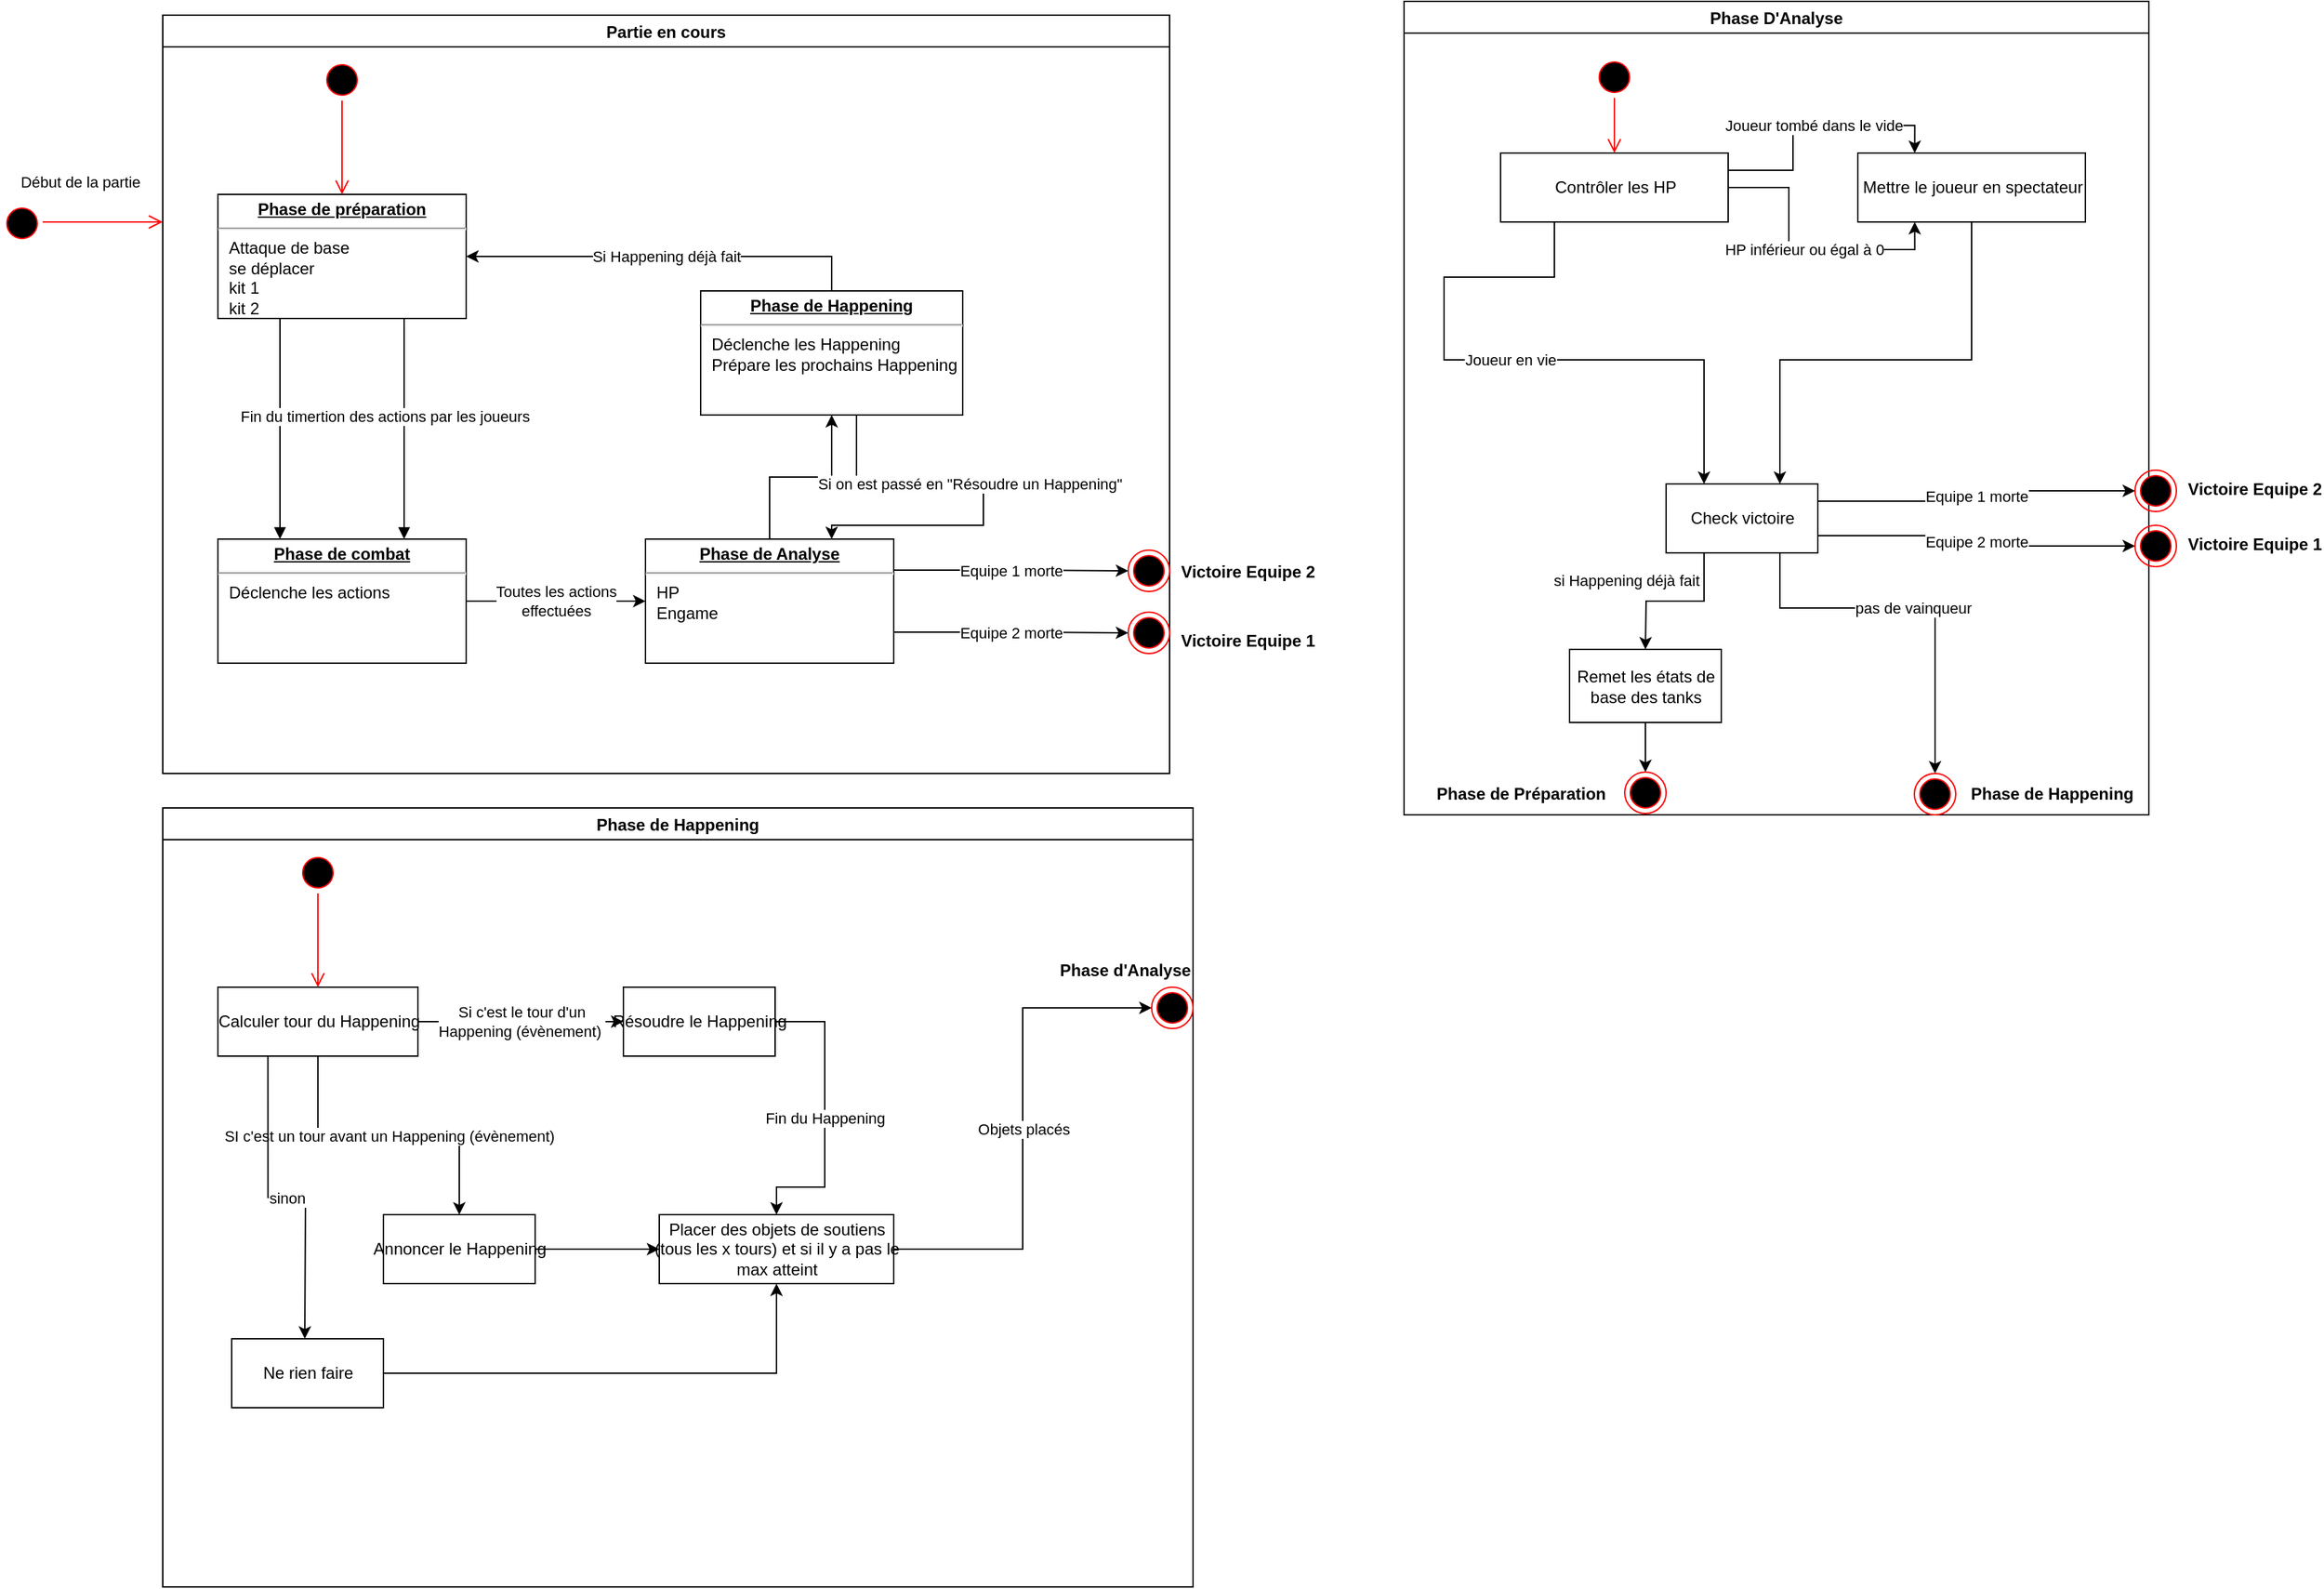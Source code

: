 <mxfile version="20.2.7" type="device"><diagram id="6jR36EgaorSKQGx-k3gl" name="Page-1"><mxGraphModel dx="2035" dy="536" grid="1" gridSize="10" guides="1" tooltips="1" connect="1" arrows="1" fold="1" page="1" pageScale="1" pageWidth="827" pageHeight="1169" math="0" shadow="0"><root><mxCell id="0"/><mxCell id="1" parent="0"/><mxCell id="3S0KSI6eZwHW_QnkMLFX-2" value="Partie en cours" style="swimlane;" vertex="1" parent="1"><mxGeometry x="80" y="10" width="730" height="550" as="geometry"/></mxCell><mxCell id="3S0KSI6eZwHW_QnkMLFX-5" value="&lt;p style=&quot;margin:0px;margin-top:4px;text-align:center;text-decoration:underline;&quot;&gt;&lt;b&gt;Phase de préparation&lt;/b&gt;&lt;/p&gt;&lt;hr&gt;&lt;p style=&quot;margin:0px;margin-left:8px;&quot;&gt;Attaque de base&lt;/p&gt;&lt;p style=&quot;margin:0px;margin-left:8px;&quot;&gt;se déplacer&lt;/p&gt;&lt;p style=&quot;margin:0px;margin-left:8px;&quot;&gt;kit 1&lt;/p&gt;&lt;p style=&quot;margin:0px;margin-left:8px;&quot;&gt;kit 2&lt;/p&gt;" style="verticalAlign=top;align=left;overflow=fill;fontSize=12;fontFamily=Helvetica;html=1;" vertex="1" parent="3S0KSI6eZwHW_QnkMLFX-2"><mxGeometry x="40" y="130" width="180" height="90" as="geometry"/></mxCell><mxCell id="3S0KSI6eZwHW_QnkMLFX-15" value="Validation des actions par les joueurs" style="html=1;verticalAlign=bottom;endArrow=block;rounded=0;entryX=0.75;entryY=0;entryDx=0;entryDy=0;exitX=0.75;exitY=1;exitDx=0;exitDy=0;" edge="1" parent="3S0KSI6eZwHW_QnkMLFX-2" source="3S0KSI6eZwHW_QnkMLFX-5" target="3S0KSI6eZwHW_QnkMLFX-47"><mxGeometry width="80" relative="1" as="geometry"><mxPoint x="170" y="160" as="sourcePoint"/><mxPoint x="295" y="354" as="targetPoint"/></mxGeometry></mxCell><mxCell id="3S0KSI6eZwHW_QnkMLFX-16" value="Fin du timer" style="html=1;verticalAlign=bottom;endArrow=block;rounded=0;entryX=0.25;entryY=0;entryDx=0;entryDy=0;exitX=0.25;exitY=1;exitDx=0;exitDy=0;" edge="1" parent="3S0KSI6eZwHW_QnkMLFX-2" source="3S0KSI6eZwHW_QnkMLFX-5" target="3S0KSI6eZwHW_QnkMLFX-47"><mxGeometry width="80" relative="1" as="geometry"><mxPoint x="170" y="160" as="sourcePoint"/><mxPoint x="295" y="406" as="targetPoint"/></mxGeometry></mxCell><mxCell id="3S0KSI6eZwHW_QnkMLFX-18" value="" style="ellipse;html=1;shape=startState;fillColor=#000000;strokeColor=#ff0000;" vertex="1" parent="3S0KSI6eZwHW_QnkMLFX-2"><mxGeometry x="115" y="32" width="30" height="30" as="geometry"/></mxCell><mxCell id="3S0KSI6eZwHW_QnkMLFX-19" value="" style="edgeStyle=orthogonalEdgeStyle;html=1;verticalAlign=bottom;endArrow=open;endSize=8;strokeColor=#ff0000;rounded=0;entryX=0.5;entryY=0;entryDx=0;entryDy=0;" edge="1" source="3S0KSI6eZwHW_QnkMLFX-18" parent="3S0KSI6eZwHW_QnkMLFX-2" target="3S0KSI6eZwHW_QnkMLFX-5"><mxGeometry relative="1" as="geometry"><mxPoint x="135" y="120" as="targetPoint"/><Array as="points"><mxPoint x="130" y="80"/><mxPoint x="130" y="80"/></Array></mxGeometry></mxCell><mxCell id="3S0KSI6eZwHW_QnkMLFX-33" value="V" style="ellipse;html=1;shape=endState;fillColor=#000000;strokeColor=#ff0000;" vertex="1" parent="3S0KSI6eZwHW_QnkMLFX-2"><mxGeometry x="700" y="433" width="30" height="30" as="geometry"/></mxCell><mxCell id="3S0KSI6eZwHW_QnkMLFX-25" value="V" style="ellipse;html=1;shape=endState;fillColor=#000000;strokeColor=#ff0000;" vertex="1" parent="3S0KSI6eZwHW_QnkMLFX-2"><mxGeometry x="700" y="388" width="30" height="30" as="geometry"/></mxCell><mxCell id="3S0KSI6eZwHW_QnkMLFX-90" value="Toutes les actions &lt;br&gt;effectuées" style="edgeStyle=orthogonalEdgeStyle;rounded=0;orthogonalLoop=1;jettySize=auto;html=1;exitX=1;exitY=0.5;exitDx=0;exitDy=0;entryX=0;entryY=0.5;entryDx=0;entryDy=0;" edge="1" parent="3S0KSI6eZwHW_QnkMLFX-2" source="3S0KSI6eZwHW_QnkMLFX-47" target="3S0KSI6eZwHW_QnkMLFX-88"><mxGeometry relative="1" as="geometry"/></mxCell><mxCell id="3S0KSI6eZwHW_QnkMLFX-47" value="&lt;p style=&quot;margin:0px;margin-top:4px;text-align:center;text-decoration:underline;&quot;&gt;&lt;b&gt;Phase de combat&lt;/b&gt;&lt;/p&gt;&lt;hr&gt;&lt;p style=&quot;margin:0px;margin-left:8px;&quot;&gt;Déclenche les actions&lt;/p&gt;&lt;p style=&quot;margin:0px;margin-left:8px;&quot;&gt;&lt;br&gt;&lt;/p&gt;" style="verticalAlign=top;align=left;overflow=fill;fontSize=12;fontFamily=Helvetica;html=1;" vertex="1" parent="3S0KSI6eZwHW_QnkMLFX-2"><mxGeometry x="40" y="380" width="180" height="90" as="geometry"/></mxCell><mxCell id="3S0KSI6eZwHW_QnkMLFX-109" value="Equipe 1 morte" style="edgeStyle=orthogonalEdgeStyle;rounded=0;orthogonalLoop=1;jettySize=auto;html=1;exitX=1;exitY=0.25;exitDx=0;exitDy=0;entryX=0;entryY=0.5;entryDx=0;entryDy=0;" edge="1" parent="3S0KSI6eZwHW_QnkMLFX-2" source="3S0KSI6eZwHW_QnkMLFX-88" target="3S0KSI6eZwHW_QnkMLFX-25"><mxGeometry relative="1" as="geometry"/></mxCell><mxCell id="3S0KSI6eZwHW_QnkMLFX-111" value="Equipe 2 morte" style="edgeStyle=orthogonalEdgeStyle;rounded=0;orthogonalLoop=1;jettySize=auto;html=1;exitX=1;exitY=0.75;exitDx=0;exitDy=0;entryX=0;entryY=0.5;entryDx=0;entryDy=0;" edge="1" parent="3S0KSI6eZwHW_QnkMLFX-2" source="3S0KSI6eZwHW_QnkMLFX-88" target="3S0KSI6eZwHW_QnkMLFX-33"><mxGeometry relative="1" as="geometry"/></mxCell><mxCell id="3S0KSI6eZwHW_QnkMLFX-155" style="edgeStyle=orthogonalEdgeStyle;rounded=0;orthogonalLoop=1;jettySize=auto;html=1;exitX=0.5;exitY=0;exitDx=0;exitDy=0;entryX=0.5;entryY=1;entryDx=0;entryDy=0;" edge="1" parent="3S0KSI6eZwHW_QnkMLFX-2" source="3S0KSI6eZwHW_QnkMLFX-88" target="3S0KSI6eZwHW_QnkMLFX-89"><mxGeometry relative="1" as="geometry"/></mxCell><mxCell id="3S0KSI6eZwHW_QnkMLFX-88" value="&lt;p style=&quot;margin:0px;margin-top:4px;text-align:center;text-decoration:underline;&quot;&gt;&lt;b&gt;Phase de Analyse&lt;/b&gt;&lt;/p&gt;&lt;hr&gt;&lt;p style=&quot;margin:0px;margin-left:8px;&quot;&gt;HP&lt;/p&gt;&lt;p style=&quot;margin:0px;margin-left:8px;&quot;&gt;&lt;span style=&quot;background-color: initial;&quot;&gt;Engame&lt;/span&gt;&lt;br&gt;&lt;/p&gt;" style="verticalAlign=top;align=left;overflow=fill;fontSize=12;fontFamily=Helvetica;html=1;" vertex="1" parent="3S0KSI6eZwHW_QnkMLFX-2"><mxGeometry x="350" y="380" width="180" height="90" as="geometry"/></mxCell><mxCell id="3S0KSI6eZwHW_QnkMLFX-94" value="Si on est passé en &quot;Résoudre un Happening&quot;" style="edgeStyle=orthogonalEdgeStyle;rounded=0;orthogonalLoop=1;jettySize=auto;html=1;exitX=0.75;exitY=1;exitDx=0;exitDy=0;entryX=0.75;entryY=0;entryDx=0;entryDy=0;" edge="1" parent="3S0KSI6eZwHW_QnkMLFX-2" source="3S0KSI6eZwHW_QnkMLFX-89" target="3S0KSI6eZwHW_QnkMLFX-88"><mxGeometry relative="1" as="geometry"><Array as="points"><mxPoint x="503" y="340"/><mxPoint x="595" y="340"/><mxPoint x="595" y="370"/><mxPoint x="485" y="370"/></Array></mxGeometry></mxCell><mxCell id="3S0KSI6eZwHW_QnkMLFX-154" value="Si Happening déjà fait" style="edgeStyle=orthogonalEdgeStyle;rounded=0;orthogonalLoop=1;jettySize=auto;html=1;exitX=0.5;exitY=0;exitDx=0;exitDy=0;entryX=1;entryY=0.5;entryDx=0;entryDy=0;" edge="1" parent="3S0KSI6eZwHW_QnkMLFX-2" source="3S0KSI6eZwHW_QnkMLFX-89" target="3S0KSI6eZwHW_QnkMLFX-5"><mxGeometry relative="1" as="geometry"/></mxCell><mxCell id="3S0KSI6eZwHW_QnkMLFX-89" value="&lt;p style=&quot;margin:0px;margin-top:4px;text-align:center;text-decoration:underline;&quot;&gt;&lt;b&gt;Phase de Happening&lt;/b&gt;&lt;/p&gt;&lt;hr&gt;&lt;p style=&quot;margin:0px;margin-left:8px;&quot;&gt;Déclenche les Happening&amp;nbsp;&lt;/p&gt;&lt;p style=&quot;margin:0px;margin-left:8px;&quot;&gt;Prépare les prochains Happening&lt;/p&gt;" style="verticalAlign=top;align=left;overflow=fill;fontSize=12;fontFamily=Helvetica;html=1;" vertex="1" parent="3S0KSI6eZwHW_QnkMLFX-2"><mxGeometry x="390" y="200" width="190" height="90" as="geometry"/></mxCell><mxCell id="3S0KSI6eZwHW_QnkMLFX-3" value="" style="ellipse;html=1;shape=startState;fillColor=#000000;strokeColor=#ff0000;" vertex="1" parent="1"><mxGeometry x="-37" y="146" width="30" height="30" as="geometry"/></mxCell><mxCell id="3S0KSI6eZwHW_QnkMLFX-4" value="Début de la partie" style="edgeStyle=orthogonalEdgeStyle;html=1;verticalAlign=bottom;endArrow=open;endSize=8;strokeColor=#ff0000;rounded=0;" edge="1" source="3S0KSI6eZwHW_QnkMLFX-3" parent="1"><mxGeometry x="-0.379" y="20" relative="1" as="geometry"><mxPoint x="80" y="160" as="targetPoint"/><Array as="points"><mxPoint x="40" y="160"/><mxPoint x="40" y="160"/></Array><mxPoint as="offset"/></mxGeometry></mxCell><mxCell id="3S0KSI6eZwHW_QnkMLFX-32" value="Victoire Equipe 2" style="text;align=center;fontStyle=1;verticalAlign=middle;spacingLeft=3;spacingRight=3;strokeColor=none;rotatable=0;points=[[0,0.5],[1,0.5]];portConstraint=eastwest;" vertex="1" parent="1"><mxGeometry x="827" y="400" width="80" height="26" as="geometry"/></mxCell><mxCell id="3S0KSI6eZwHW_QnkMLFX-34" value="Victoire Equipe 1" style="text;align=center;fontStyle=1;verticalAlign=middle;spacingLeft=3;spacingRight=3;strokeColor=none;rotatable=0;points=[[0,0.5],[1,0.5]];portConstraint=eastwest;" vertex="1" parent="1"><mxGeometry x="827" y="450" width="80" height="26" as="geometry"/></mxCell><mxCell id="3S0KSI6eZwHW_QnkMLFX-72" value="Phase D'Analyse" style="swimlane;" vertex="1" parent="1"><mxGeometry x="980" width="540" height="590" as="geometry"/></mxCell><mxCell id="3S0KSI6eZwHW_QnkMLFX-84" value="Joueur tombé dans le vide" style="edgeStyle=orthogonalEdgeStyle;rounded=0;orthogonalLoop=1;jettySize=auto;html=1;exitX=1;exitY=0.25;exitDx=0;exitDy=0;entryX=0.25;entryY=0;entryDx=0;entryDy=0;" edge="1" parent="3S0KSI6eZwHW_QnkMLFX-72" source="3S0KSI6eZwHW_QnkMLFX-73" target="3S0KSI6eZwHW_QnkMLFX-81"><mxGeometry relative="1" as="geometry"/></mxCell><mxCell id="3S0KSI6eZwHW_QnkMLFX-73" value="Contrôler les HP" style="html=1;" vertex="1" parent="3S0KSI6eZwHW_QnkMLFX-72"><mxGeometry x="70" y="110" width="165" height="50" as="geometry"/></mxCell><mxCell id="3S0KSI6eZwHW_QnkMLFX-75" value="" style="ellipse;html=1;shape=startState;fillColor=#000000;strokeColor=#ff0000;" vertex="1" parent="3S0KSI6eZwHW_QnkMLFX-72"><mxGeometry x="137.5" y="40" width="30" height="30" as="geometry"/></mxCell><mxCell id="3S0KSI6eZwHW_QnkMLFX-76" value="" style="edgeStyle=orthogonalEdgeStyle;html=1;verticalAlign=bottom;endArrow=open;endSize=8;strokeColor=#ff0000;rounded=0;entryX=0.5;entryY=0;entryDx=0;entryDy=0;" edge="1" source="3S0KSI6eZwHW_QnkMLFX-75" parent="3S0KSI6eZwHW_QnkMLFX-72" target="3S0KSI6eZwHW_QnkMLFX-73"><mxGeometry relative="1" as="geometry"><mxPoint x="152.5" y="130" as="targetPoint"/></mxGeometry></mxCell><mxCell id="3S0KSI6eZwHW_QnkMLFX-114" style="edgeStyle=orthogonalEdgeStyle;rounded=0;orthogonalLoop=1;jettySize=auto;html=1;exitX=0.5;exitY=1;exitDx=0;exitDy=0;entryX=0.75;entryY=0;entryDx=0;entryDy=0;" edge="1" parent="3S0KSI6eZwHW_QnkMLFX-72" source="3S0KSI6eZwHW_QnkMLFX-81" target="3S0KSI6eZwHW_QnkMLFX-86"><mxGeometry relative="1" as="geometry"><Array as="points"><mxPoint x="412" y="260"/><mxPoint x="273" y="260"/></Array></mxGeometry></mxCell><mxCell id="3S0KSI6eZwHW_QnkMLFX-81" value="Mettre le joueur en spectateur" style="html=1;" vertex="1" parent="3S0KSI6eZwHW_QnkMLFX-72"><mxGeometry x="329" y="110" width="165" height="50" as="geometry"/></mxCell><mxCell id="3S0KSI6eZwHW_QnkMLFX-82" value="HP inférieur ou égal à 0" style="edgeStyle=orthogonalEdgeStyle;rounded=0;orthogonalLoop=1;jettySize=auto;html=1;exitX=1;exitY=0.5;exitDx=0;exitDy=0;entryX=0.25;entryY=1;entryDx=0;entryDy=0;" edge="1" parent="3S0KSI6eZwHW_QnkMLFX-72" target="3S0KSI6eZwHW_QnkMLFX-81" source="3S0KSI6eZwHW_QnkMLFX-73"><mxGeometry relative="1" as="geometry"><mxPoint x="284" y="420" as="sourcePoint"/><mxPoint x="379" y="170" as="targetPoint"/><Array as="points"><mxPoint x="279" y="135"/><mxPoint x="279" y="180"/><mxPoint x="370" y="180"/></Array></mxGeometry></mxCell><mxCell id="3S0KSI6eZwHW_QnkMLFX-86" value="Check victoire" style="html=1;" vertex="1" parent="3S0KSI6eZwHW_QnkMLFX-72"><mxGeometry x="190" y="350" width="110" height="50" as="geometry"/></mxCell><mxCell id="3S0KSI6eZwHW_QnkMLFX-77" value="Joueur en vie" style="edgeStyle=orthogonalEdgeStyle;rounded=0;orthogonalLoop=1;jettySize=auto;html=1;exitX=0.25;exitY=1;exitDx=0;exitDy=0;entryX=0.25;entryY=0;entryDx=0;entryDy=0;" edge="1" parent="3S0KSI6eZwHW_QnkMLFX-72" source="3S0KSI6eZwHW_QnkMLFX-73" target="3S0KSI6eZwHW_QnkMLFX-86"><mxGeometry relative="1" as="geometry"><mxPoint x="139" y="350" as="targetPoint"/><Array as="points"><mxPoint x="109" y="160"/><mxPoint x="109" y="200"/><mxPoint x="29" y="200"/><mxPoint x="29" y="260"/><mxPoint x="218" y="260"/></Array></mxGeometry></mxCell><mxCell id="3S0KSI6eZwHW_QnkMLFX-102" value="" style="ellipse;html=1;shape=endState;fillColor=#000000;strokeColor=#ff0000;" vertex="1" parent="3S0KSI6eZwHW_QnkMLFX-72"><mxGeometry x="370" y="560" width="30" height="30" as="geometry"/></mxCell><mxCell id="3S0KSI6eZwHW_QnkMLFX-103" value="Phase de Happening" style="text;align=center;fontStyle=1;verticalAlign=middle;spacingLeft=3;spacingRight=3;strokeColor=none;rotatable=0;points=[[0,0.5],[1,0.5]];portConstraint=eastwest;" vertex="1" parent="3S0KSI6eZwHW_QnkMLFX-72"><mxGeometry x="430" y="561" width="80" height="26" as="geometry"/></mxCell><mxCell id="3S0KSI6eZwHW_QnkMLFX-101" value="pas de vainqueur" style="edgeStyle=orthogonalEdgeStyle;rounded=0;orthogonalLoop=1;jettySize=auto;html=1;exitX=0.75;exitY=1;exitDx=0;exitDy=0;entryX=0.5;entryY=0;entryDx=0;entryDy=0;" edge="1" parent="3S0KSI6eZwHW_QnkMLFX-72" source="3S0KSI6eZwHW_QnkMLFX-86" target="3S0KSI6eZwHW_QnkMLFX-102"><mxGeometry relative="1" as="geometry"><mxPoint x="245" y="580" as="targetPoint"/><Array as="points"><mxPoint x="273" y="440"/><mxPoint x="385" y="440"/></Array></mxGeometry></mxCell><mxCell id="3S0KSI6eZwHW_QnkMLFX-104" value="si Happening déjà fait" style="edgeStyle=orthogonalEdgeStyle;rounded=0;orthogonalLoop=1;jettySize=auto;html=1;exitX=0.25;exitY=1;exitDx=0;exitDy=0;" edge="1" parent="3S0KSI6eZwHW_QnkMLFX-72" source="3S0KSI6eZwHW_QnkMLFX-86"><mxGeometry x="0.378" y="-21" relative="1" as="geometry"><mxPoint x="261" y="475" as="sourcePoint"/><mxPoint x="175" y="470" as="targetPoint"/><mxPoint x="6" y="-15" as="offset"/></mxGeometry></mxCell><mxCell id="3S0KSI6eZwHW_QnkMLFX-105" value="" style="ellipse;html=1;shape=endState;fillColor=#000000;strokeColor=#ff0000;" vertex="1" parent="3S0KSI6eZwHW_QnkMLFX-72"><mxGeometry x="160" y="559" width="30" height="30" as="geometry"/></mxCell><mxCell id="3S0KSI6eZwHW_QnkMLFX-106" value="Phase de Préparation" style="text;align=center;fontStyle=1;verticalAlign=middle;spacingLeft=3;spacingRight=3;strokeColor=none;rotatable=0;points=[[0,0.5],[1,0.5]];portConstraint=eastwest;" vertex="1" parent="3S0KSI6eZwHW_QnkMLFX-72"><mxGeometry x="45" y="561" width="80" height="26" as="geometry"/></mxCell><mxCell id="3S0KSI6eZwHW_QnkMLFX-157" style="edgeStyle=orthogonalEdgeStyle;rounded=0;orthogonalLoop=1;jettySize=auto;html=1;exitX=0.5;exitY=1;exitDx=0;exitDy=0;entryX=0.5;entryY=0;entryDx=0;entryDy=0;" edge="1" parent="3S0KSI6eZwHW_QnkMLFX-72" source="3S0KSI6eZwHW_QnkMLFX-107" target="3S0KSI6eZwHW_QnkMLFX-105"><mxGeometry relative="1" as="geometry"/></mxCell><mxCell id="3S0KSI6eZwHW_QnkMLFX-107" value="Remet les états de &lt;br&gt;base des tanks" style="html=1;" vertex="1" parent="3S0KSI6eZwHW_QnkMLFX-72"><mxGeometry x="120" y="470" width="110" height="53" as="geometry"/></mxCell><mxCell id="3S0KSI6eZwHW_QnkMLFX-95" value="V" style="ellipse;html=1;shape=endState;fillColor=#000000;strokeColor=#ff0000;" vertex="1" parent="1"><mxGeometry x="1510" y="380" width="30" height="30" as="geometry"/></mxCell><mxCell id="3S0KSI6eZwHW_QnkMLFX-97" value="V" style="ellipse;html=1;shape=endState;fillColor=#000000;strokeColor=#ff0000;" vertex="1" parent="1"><mxGeometry x="1510" y="340" width="30" height="30" as="geometry"/></mxCell><mxCell id="3S0KSI6eZwHW_QnkMLFX-99" value="Victoire Equipe 2" style="text;align=center;fontStyle=1;verticalAlign=middle;spacingLeft=3;spacingRight=3;strokeColor=none;rotatable=0;points=[[0,0.5],[1,0.5]];portConstraint=eastwest;" vertex="1" parent="1"><mxGeometry x="1557" y="340" width="80" height="26" as="geometry"/></mxCell><mxCell id="3S0KSI6eZwHW_QnkMLFX-100" value="Victoire Equipe 1" style="text;align=center;fontStyle=1;verticalAlign=middle;spacingLeft=3;spacingRight=3;strokeColor=none;rotatable=0;points=[[0,0.5],[1,0.5]];portConstraint=eastwest;" vertex="1" parent="1"><mxGeometry x="1557" y="380" width="80" height="26" as="geometry"/></mxCell><mxCell id="3S0KSI6eZwHW_QnkMLFX-112" value="Equipe 2 morte" style="edgeStyle=orthogonalEdgeStyle;rounded=0;orthogonalLoop=1;jettySize=auto;html=1;exitX=1;exitY=0.75;exitDx=0;exitDy=0;entryX=0;entryY=0.5;entryDx=0;entryDy=0;" edge="1" parent="1" source="3S0KSI6eZwHW_QnkMLFX-86" target="3S0KSI6eZwHW_QnkMLFX-95"><mxGeometry relative="1" as="geometry"/></mxCell><mxCell id="3S0KSI6eZwHW_QnkMLFX-113" value="Equipe 1 morte" style="edgeStyle=orthogonalEdgeStyle;rounded=0;orthogonalLoop=1;jettySize=auto;html=1;exitX=1;exitY=0.25;exitDx=0;exitDy=0;entryX=0;entryY=0.5;entryDx=0;entryDy=0;" edge="1" parent="1" source="3S0KSI6eZwHW_QnkMLFX-86" target="3S0KSI6eZwHW_QnkMLFX-97"><mxGeometry relative="1" as="geometry"/></mxCell><mxCell id="3S0KSI6eZwHW_QnkMLFX-115" value="Phase de Happening" style="swimlane;" vertex="1" parent="1"><mxGeometry x="80" y="585" width="747" height="565" as="geometry"/></mxCell><mxCell id="3S0KSI6eZwHW_QnkMLFX-119" value="" style="ellipse;html=1;shape=startState;fillColor=#000000;strokeColor=#ff0000;" vertex="1" parent="3S0KSI6eZwHW_QnkMLFX-115"><mxGeometry x="97.5" y="32" width="30" height="30" as="geometry"/></mxCell><mxCell id="3S0KSI6eZwHW_QnkMLFX-120" value="" style="edgeStyle=orthogonalEdgeStyle;html=1;verticalAlign=bottom;endArrow=open;endSize=8;strokeColor=#ff0000;rounded=0;entryX=0.5;entryY=0;entryDx=0;entryDy=0;" edge="1" parent="3S0KSI6eZwHW_QnkMLFX-115" source="3S0KSI6eZwHW_QnkMLFX-119" target="3S0KSI6eZwHW_QnkMLFX-134"><mxGeometry relative="1" as="geometry"><mxPoint x="130" y="130" as="targetPoint"/><Array as="points"><mxPoint x="113" y="75"/><mxPoint x="113" y="75"/></Array></mxGeometry></mxCell><mxCell id="3S0KSI6eZwHW_QnkMLFX-134" value="Calculer tour du Happening" style="html=1;" vertex="1" parent="3S0KSI6eZwHW_QnkMLFX-115"><mxGeometry x="40" y="130" width="145" height="50" as="geometry"/></mxCell><mxCell id="3S0KSI6eZwHW_QnkMLFX-137" value="Fin du Happening" style="edgeStyle=orthogonalEdgeStyle;rounded=0;orthogonalLoop=1;jettySize=auto;html=1;exitX=1;exitY=0.5;exitDx=0;exitDy=0;entryX=0.5;entryY=0;entryDx=0;entryDy=0;" edge="1" parent="3S0KSI6eZwHW_QnkMLFX-115" source="3S0KSI6eZwHW_QnkMLFX-136" target="3S0KSI6eZwHW_QnkMLFX-145"><mxGeometry relative="1" as="geometry"><Array as="points"><mxPoint x="480" y="155"/><mxPoint x="480" y="275"/><mxPoint x="445" y="275"/></Array></mxGeometry></mxCell><mxCell id="3S0KSI6eZwHW_QnkMLFX-136" value="Résoudre le Happening" style="html=1;" vertex="1" parent="3S0KSI6eZwHW_QnkMLFX-115"><mxGeometry x="334" y="130" width="110" height="50" as="geometry"/></mxCell><mxCell id="3S0KSI6eZwHW_QnkMLFX-138" value="" style="ellipse;html=1;shape=endState;fillColor=#000000;strokeColor=#ff0000;" vertex="1" parent="3S0KSI6eZwHW_QnkMLFX-115"><mxGeometry x="717" y="130" width="30" height="30" as="geometry"/></mxCell><mxCell id="3S0KSI6eZwHW_QnkMLFX-139" value="Phase d'Analyse" style="text;align=center;fontStyle=1;verticalAlign=middle;spacingLeft=3;spacingRight=3;strokeColor=none;rotatable=0;points=[[0,0.5],[1,0.5]];portConstraint=eastwest;" vertex="1" parent="3S0KSI6eZwHW_QnkMLFX-115"><mxGeometry x="658" y="104" width="80" height="26" as="geometry"/></mxCell><mxCell id="3S0KSI6eZwHW_QnkMLFX-146" style="edgeStyle=orthogonalEdgeStyle;rounded=0;orthogonalLoop=1;jettySize=auto;html=1;exitX=1;exitY=0.5;exitDx=0;exitDy=0;entryX=0;entryY=0.5;entryDx=0;entryDy=0;" edge="1" parent="3S0KSI6eZwHW_QnkMLFX-115" source="3S0KSI6eZwHW_QnkMLFX-141" target="3S0KSI6eZwHW_QnkMLFX-145"><mxGeometry relative="1" as="geometry"/></mxCell><mxCell id="3S0KSI6eZwHW_QnkMLFX-141" value="Annoncer le Happening" style="html=1;" vertex="1" parent="3S0KSI6eZwHW_QnkMLFX-115"><mxGeometry x="160" y="295" width="110" height="50" as="geometry"/></mxCell><mxCell id="3S0KSI6eZwHW_QnkMLFX-140" value="SI c'est un tour avant un Happening (évènement)" style="edgeStyle=orthogonalEdgeStyle;rounded=0;orthogonalLoop=1;jettySize=auto;html=1;exitX=0.5;exitY=1;exitDx=0;exitDy=0;entryX=0.5;entryY=0;entryDx=0;entryDy=0;" edge="1" parent="3S0KSI6eZwHW_QnkMLFX-115" source="3S0KSI6eZwHW_QnkMLFX-134" target="3S0KSI6eZwHW_QnkMLFX-141"><mxGeometry relative="1" as="geometry"><mxPoint x="130" y="280" as="targetPoint"/></mxGeometry></mxCell><mxCell id="3S0KSI6eZwHW_QnkMLFX-147" style="edgeStyle=orthogonalEdgeStyle;rounded=0;orthogonalLoop=1;jettySize=auto;html=1;exitX=1;exitY=0.5;exitDx=0;exitDy=0;entryX=0.5;entryY=1;entryDx=0;entryDy=0;" edge="1" parent="3S0KSI6eZwHW_QnkMLFX-115" source="3S0KSI6eZwHW_QnkMLFX-144" target="3S0KSI6eZwHW_QnkMLFX-145"><mxGeometry relative="1" as="geometry"/></mxCell><mxCell id="3S0KSI6eZwHW_QnkMLFX-144" value="Ne rien faire" style="html=1;" vertex="1" parent="3S0KSI6eZwHW_QnkMLFX-115"><mxGeometry x="50" y="385" width="110" height="50" as="geometry"/></mxCell><mxCell id="3S0KSI6eZwHW_QnkMLFX-135" value="Si c'est le tour d'un &lt;br&gt;Happening (évènement)&amp;nbsp;" style="edgeStyle=orthogonalEdgeStyle;rounded=0;orthogonalLoop=1;jettySize=auto;html=1;exitX=1;exitY=0.5;exitDx=0;exitDy=0;entryX=0;entryY=0.5;entryDx=0;entryDy=0;" edge="1" parent="3S0KSI6eZwHW_QnkMLFX-115" source="3S0KSI6eZwHW_QnkMLFX-134" target="3S0KSI6eZwHW_QnkMLFX-136"><mxGeometry relative="1" as="geometry"><mxPoint x="310" y="155" as="targetPoint"/></mxGeometry></mxCell><mxCell id="3S0KSI6eZwHW_QnkMLFX-153" value="Objets placés" style="edgeStyle=orthogonalEdgeStyle;rounded=0;orthogonalLoop=1;jettySize=auto;html=1;exitX=1;exitY=0.5;exitDx=0;exitDy=0;entryX=0;entryY=0.5;entryDx=0;entryDy=0;" edge="1" parent="3S0KSI6eZwHW_QnkMLFX-115" source="3S0KSI6eZwHW_QnkMLFX-145" target="3S0KSI6eZwHW_QnkMLFX-138"><mxGeometry relative="1" as="geometry"/></mxCell><mxCell id="3S0KSI6eZwHW_QnkMLFX-145" value="Placer des objets de soutiens&lt;br&gt;(tous les x tours) et si il y a pas le &lt;br&gt;max atteint" style="html=1;" vertex="1" parent="3S0KSI6eZwHW_QnkMLFX-115"><mxGeometry x="360" y="295" width="170" height="50" as="geometry"/></mxCell><mxCell id="3S0KSI6eZwHW_QnkMLFX-143" value="sinon" style="edgeStyle=orthogonalEdgeStyle;rounded=0;orthogonalLoop=1;jettySize=auto;html=1;exitX=0.25;exitY=1;exitDx=0;exitDy=0;" edge="1" parent="1" source="3S0KSI6eZwHW_QnkMLFX-134"><mxGeometry relative="1" as="geometry"><mxPoint x="183" y="970" as="targetPoint"/></mxGeometry></mxCell></root></mxGraphModel></diagram></mxfile>